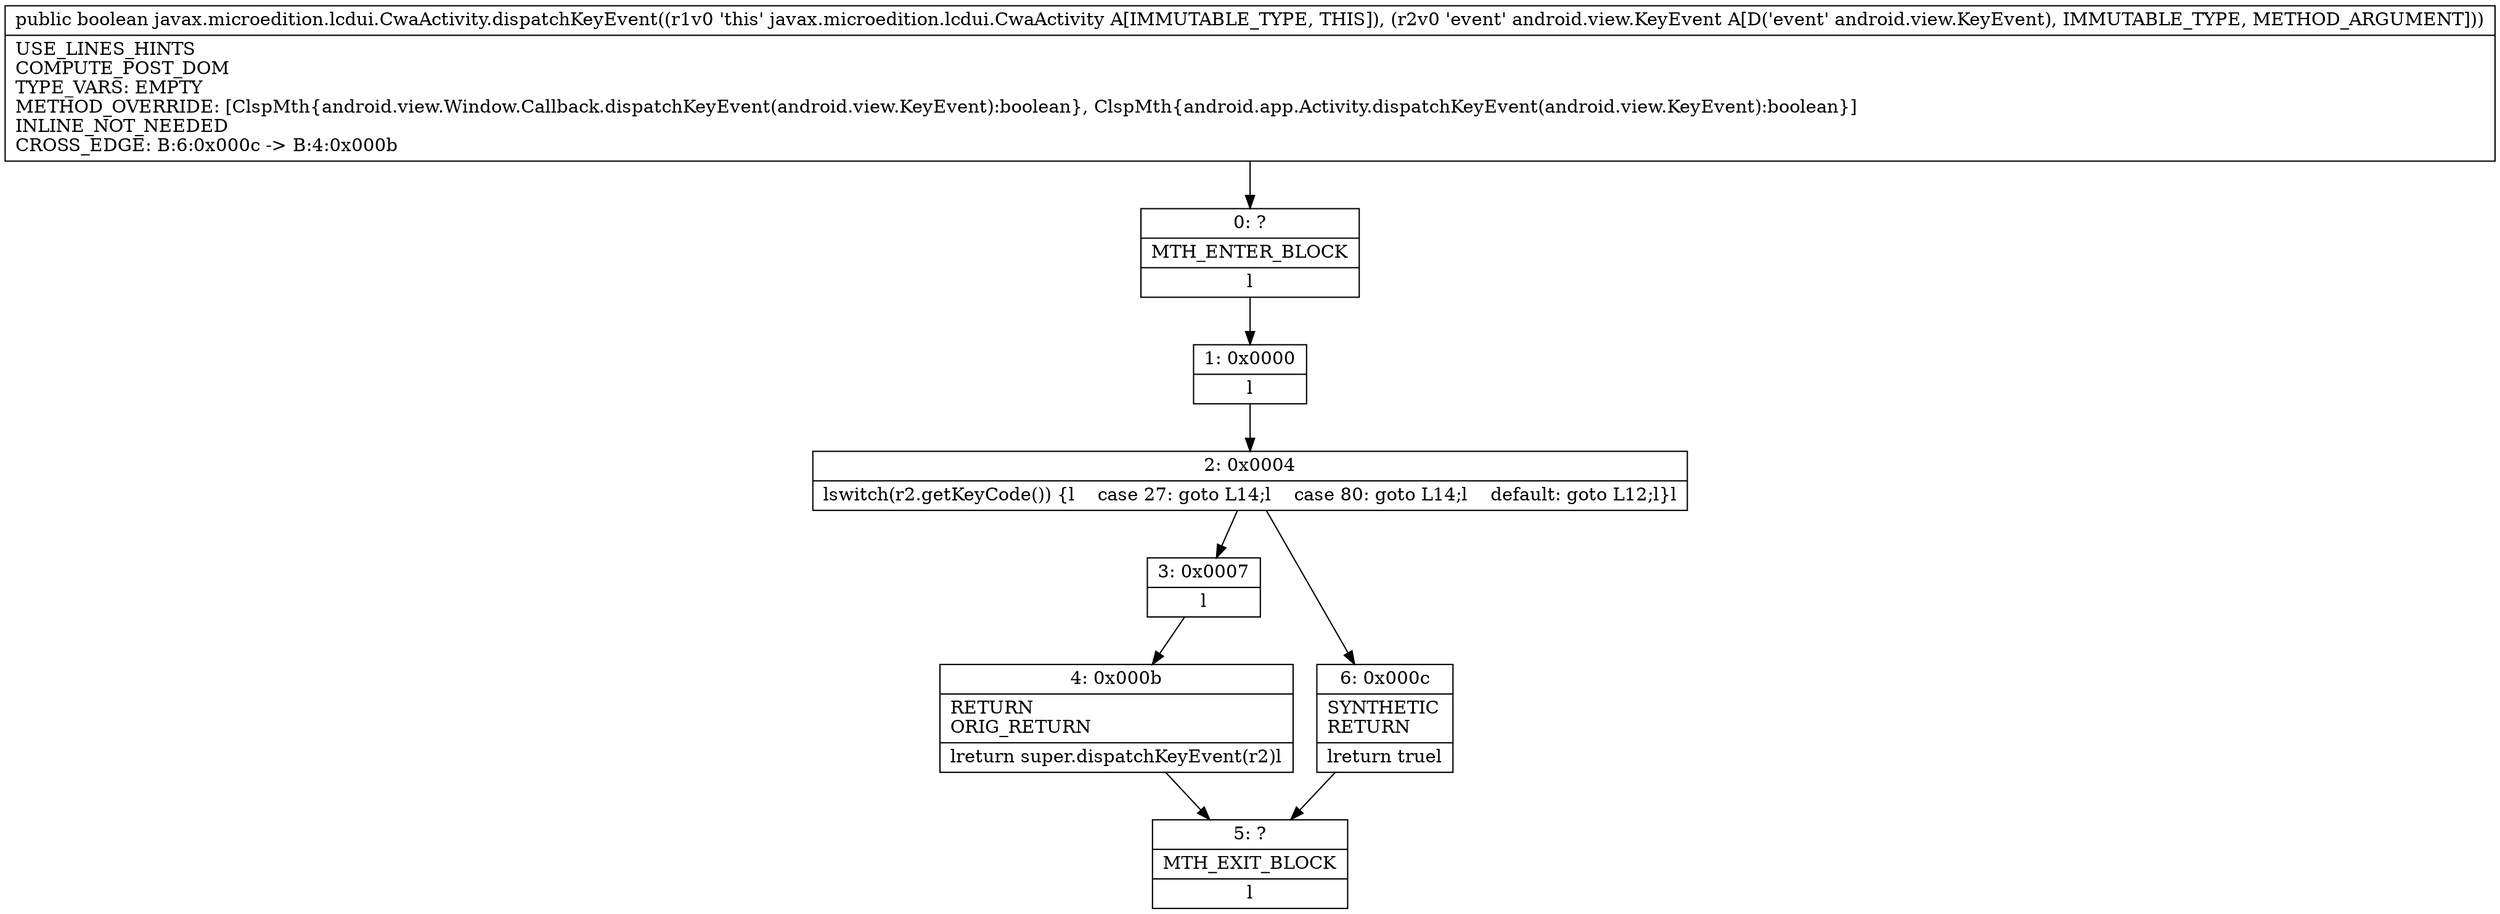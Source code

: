 digraph "CFG forjavax.microedition.lcdui.CwaActivity.dispatchKeyEvent(Landroid\/view\/KeyEvent;)Z" {
Node_0 [shape=record,label="{0\:\ ?|MTH_ENTER_BLOCK\l|l}"];
Node_1 [shape=record,label="{1\:\ 0x0000|l}"];
Node_2 [shape=record,label="{2\:\ 0x0004|lswitch(r2.getKeyCode()) \{l    case 27: goto L14;l    case 80: goto L14;l    default: goto L12;l\}l}"];
Node_3 [shape=record,label="{3\:\ 0x0007|l}"];
Node_4 [shape=record,label="{4\:\ 0x000b|RETURN\lORIG_RETURN\l|lreturn super.dispatchKeyEvent(r2)l}"];
Node_5 [shape=record,label="{5\:\ ?|MTH_EXIT_BLOCK\l|l}"];
Node_6 [shape=record,label="{6\:\ 0x000c|SYNTHETIC\lRETURN\l|lreturn truel}"];
MethodNode[shape=record,label="{public boolean javax.microedition.lcdui.CwaActivity.dispatchKeyEvent((r1v0 'this' javax.microedition.lcdui.CwaActivity A[IMMUTABLE_TYPE, THIS]), (r2v0 'event' android.view.KeyEvent A[D('event' android.view.KeyEvent), IMMUTABLE_TYPE, METHOD_ARGUMENT]))  | USE_LINES_HINTS\lCOMPUTE_POST_DOM\lTYPE_VARS: EMPTY\lMETHOD_OVERRIDE: [ClspMth\{android.view.Window.Callback.dispatchKeyEvent(android.view.KeyEvent):boolean\}, ClspMth\{android.app.Activity.dispatchKeyEvent(android.view.KeyEvent):boolean\}]\lINLINE_NOT_NEEDED\lCROSS_EDGE: B:6:0x000c \-\> B:4:0x000b\l}"];
MethodNode -> Node_0;
Node_0 -> Node_1;
Node_1 -> Node_2;
Node_2 -> Node_3;
Node_2 -> Node_6;
Node_3 -> Node_4;
Node_4 -> Node_5;
Node_6 -> Node_5;
}

